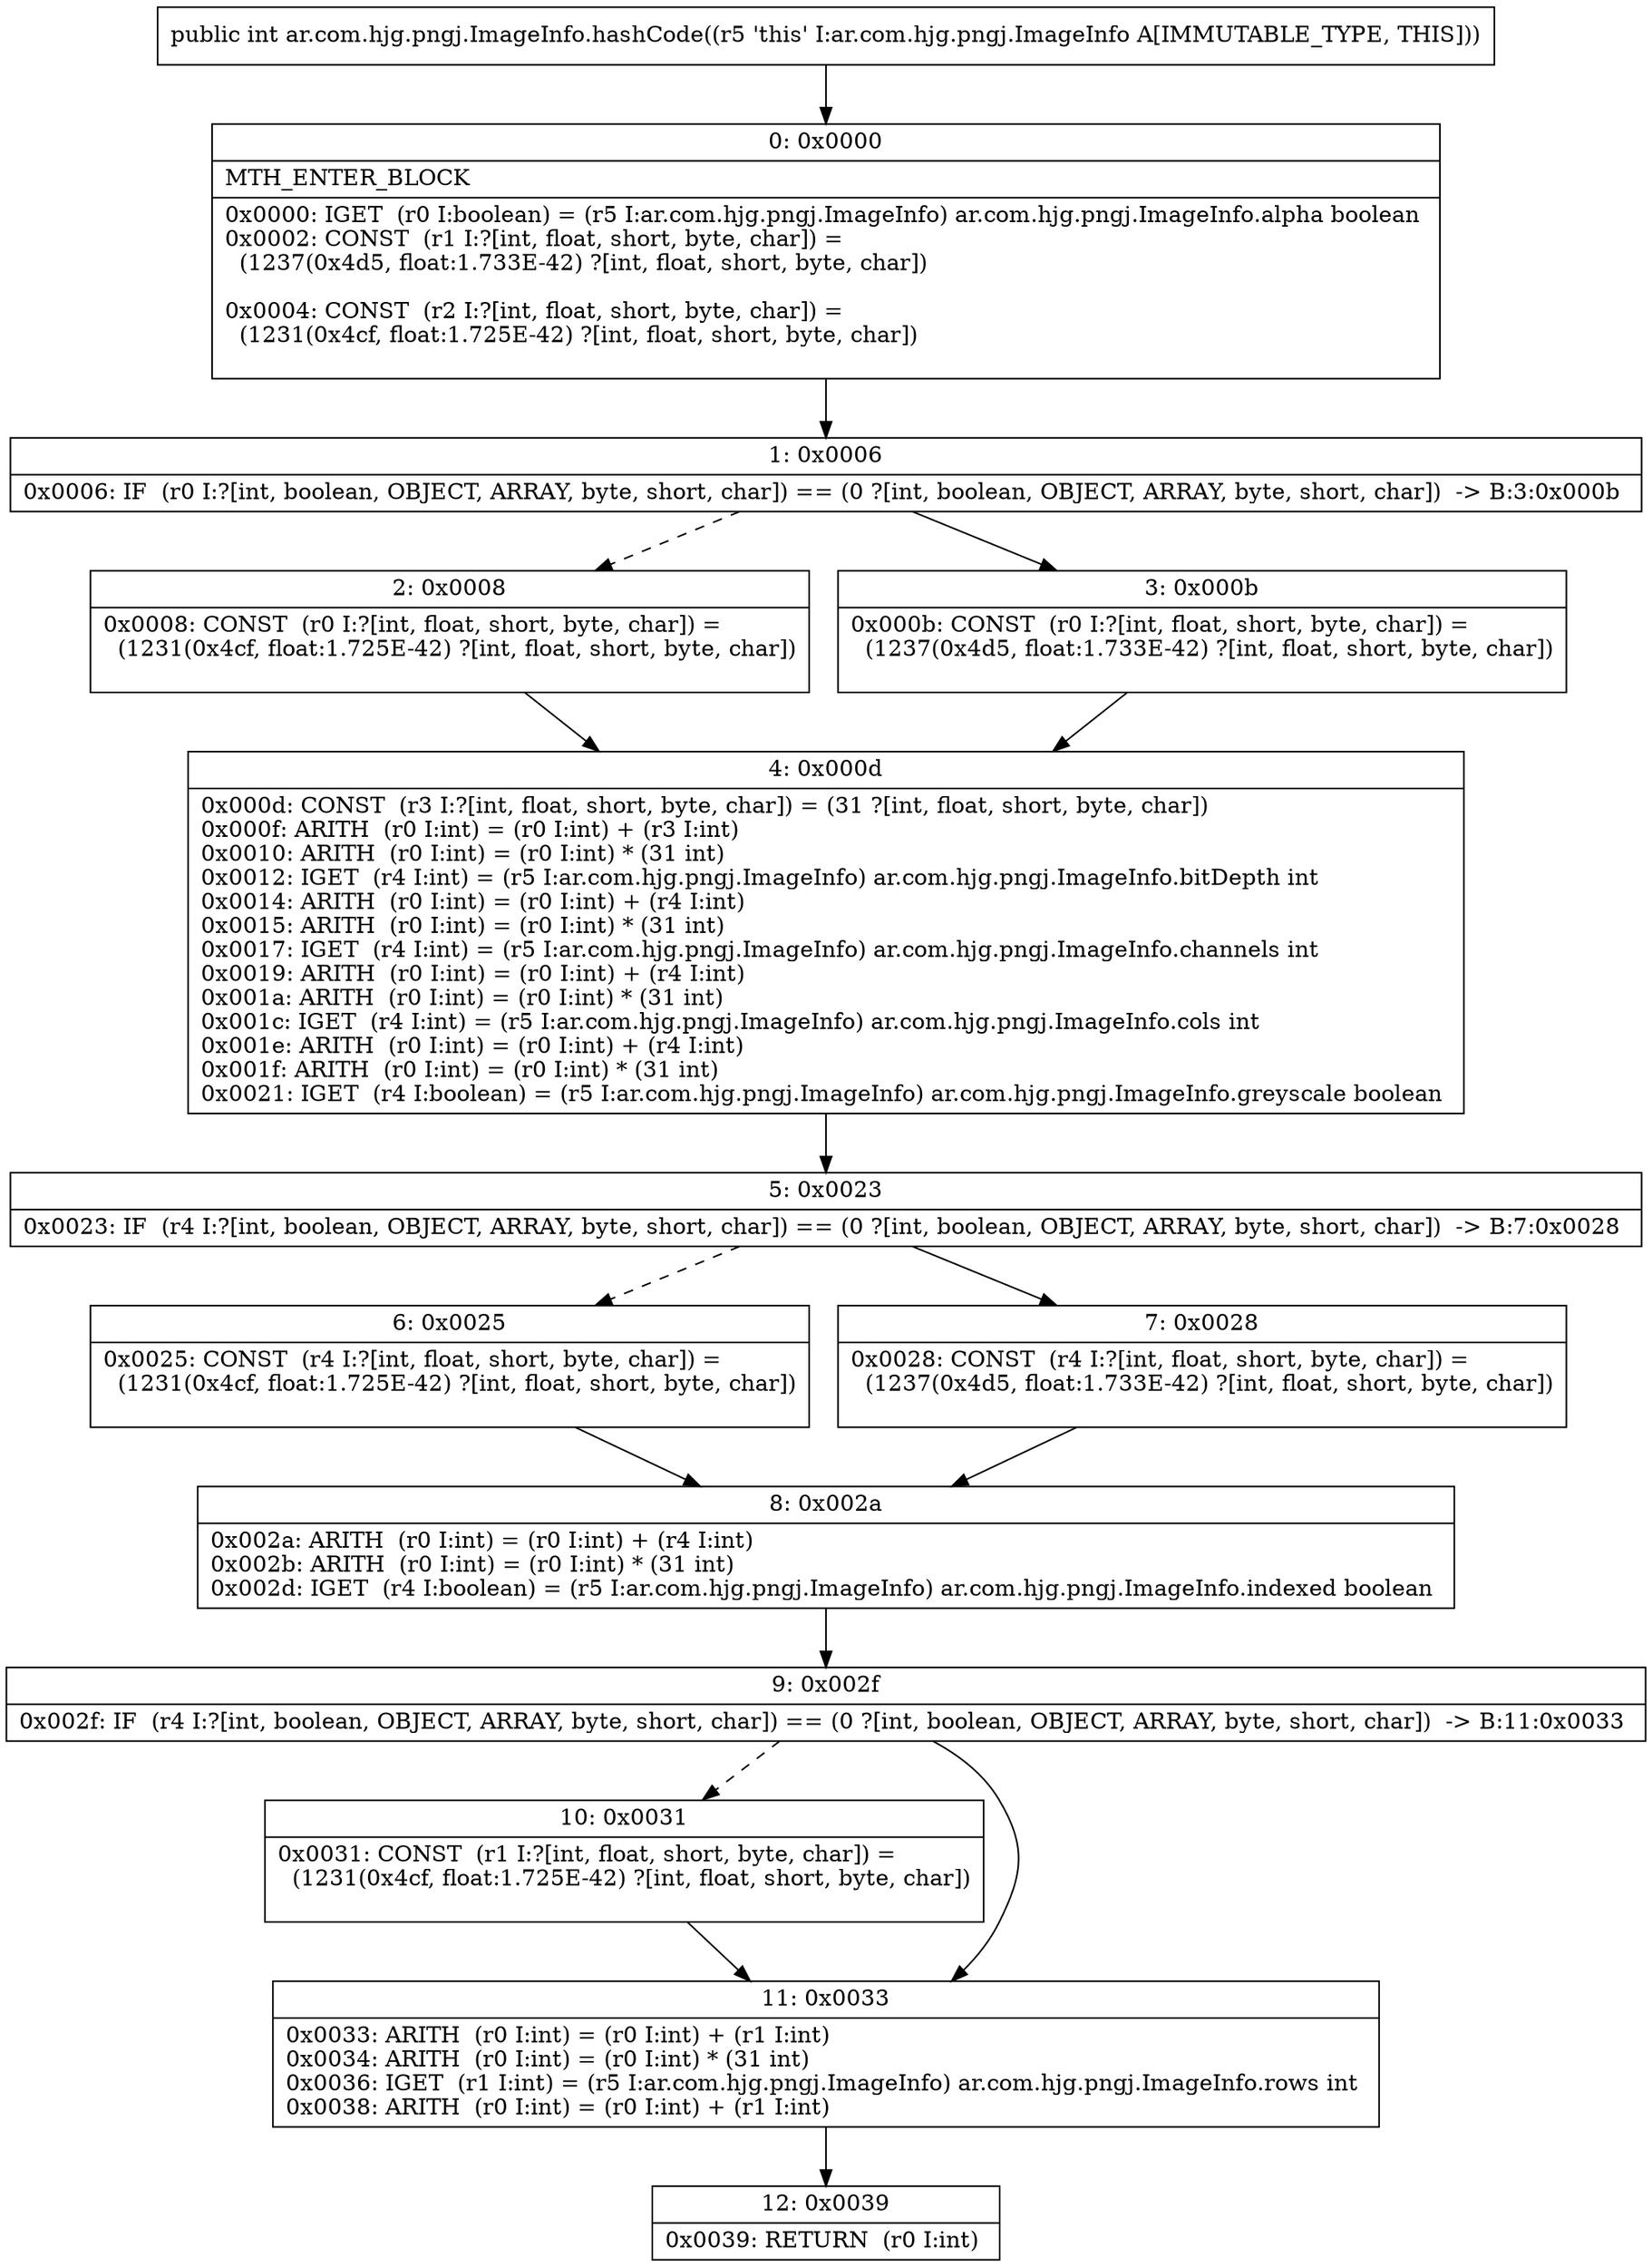 digraph "CFG forar.com.hjg.pngj.ImageInfo.hashCode()I" {
Node_0 [shape=record,label="{0\:\ 0x0000|MTH_ENTER_BLOCK\l|0x0000: IGET  (r0 I:boolean) = (r5 I:ar.com.hjg.pngj.ImageInfo) ar.com.hjg.pngj.ImageInfo.alpha boolean \l0x0002: CONST  (r1 I:?[int, float, short, byte, char]) = \l  (1237(0x4d5, float:1.733E\-42) ?[int, float, short, byte, char])\l \l0x0004: CONST  (r2 I:?[int, float, short, byte, char]) = \l  (1231(0x4cf, float:1.725E\-42) ?[int, float, short, byte, char])\l \l}"];
Node_1 [shape=record,label="{1\:\ 0x0006|0x0006: IF  (r0 I:?[int, boolean, OBJECT, ARRAY, byte, short, char]) == (0 ?[int, boolean, OBJECT, ARRAY, byte, short, char])  \-\> B:3:0x000b \l}"];
Node_2 [shape=record,label="{2\:\ 0x0008|0x0008: CONST  (r0 I:?[int, float, short, byte, char]) = \l  (1231(0x4cf, float:1.725E\-42) ?[int, float, short, byte, char])\l \l}"];
Node_3 [shape=record,label="{3\:\ 0x000b|0x000b: CONST  (r0 I:?[int, float, short, byte, char]) = \l  (1237(0x4d5, float:1.733E\-42) ?[int, float, short, byte, char])\l \l}"];
Node_4 [shape=record,label="{4\:\ 0x000d|0x000d: CONST  (r3 I:?[int, float, short, byte, char]) = (31 ?[int, float, short, byte, char]) \l0x000f: ARITH  (r0 I:int) = (r0 I:int) + (r3 I:int) \l0x0010: ARITH  (r0 I:int) = (r0 I:int) * (31 int) \l0x0012: IGET  (r4 I:int) = (r5 I:ar.com.hjg.pngj.ImageInfo) ar.com.hjg.pngj.ImageInfo.bitDepth int \l0x0014: ARITH  (r0 I:int) = (r0 I:int) + (r4 I:int) \l0x0015: ARITH  (r0 I:int) = (r0 I:int) * (31 int) \l0x0017: IGET  (r4 I:int) = (r5 I:ar.com.hjg.pngj.ImageInfo) ar.com.hjg.pngj.ImageInfo.channels int \l0x0019: ARITH  (r0 I:int) = (r0 I:int) + (r4 I:int) \l0x001a: ARITH  (r0 I:int) = (r0 I:int) * (31 int) \l0x001c: IGET  (r4 I:int) = (r5 I:ar.com.hjg.pngj.ImageInfo) ar.com.hjg.pngj.ImageInfo.cols int \l0x001e: ARITH  (r0 I:int) = (r0 I:int) + (r4 I:int) \l0x001f: ARITH  (r0 I:int) = (r0 I:int) * (31 int) \l0x0021: IGET  (r4 I:boolean) = (r5 I:ar.com.hjg.pngj.ImageInfo) ar.com.hjg.pngj.ImageInfo.greyscale boolean \l}"];
Node_5 [shape=record,label="{5\:\ 0x0023|0x0023: IF  (r4 I:?[int, boolean, OBJECT, ARRAY, byte, short, char]) == (0 ?[int, boolean, OBJECT, ARRAY, byte, short, char])  \-\> B:7:0x0028 \l}"];
Node_6 [shape=record,label="{6\:\ 0x0025|0x0025: CONST  (r4 I:?[int, float, short, byte, char]) = \l  (1231(0x4cf, float:1.725E\-42) ?[int, float, short, byte, char])\l \l}"];
Node_7 [shape=record,label="{7\:\ 0x0028|0x0028: CONST  (r4 I:?[int, float, short, byte, char]) = \l  (1237(0x4d5, float:1.733E\-42) ?[int, float, short, byte, char])\l \l}"];
Node_8 [shape=record,label="{8\:\ 0x002a|0x002a: ARITH  (r0 I:int) = (r0 I:int) + (r4 I:int) \l0x002b: ARITH  (r0 I:int) = (r0 I:int) * (31 int) \l0x002d: IGET  (r4 I:boolean) = (r5 I:ar.com.hjg.pngj.ImageInfo) ar.com.hjg.pngj.ImageInfo.indexed boolean \l}"];
Node_9 [shape=record,label="{9\:\ 0x002f|0x002f: IF  (r4 I:?[int, boolean, OBJECT, ARRAY, byte, short, char]) == (0 ?[int, boolean, OBJECT, ARRAY, byte, short, char])  \-\> B:11:0x0033 \l}"];
Node_10 [shape=record,label="{10\:\ 0x0031|0x0031: CONST  (r1 I:?[int, float, short, byte, char]) = \l  (1231(0x4cf, float:1.725E\-42) ?[int, float, short, byte, char])\l \l}"];
Node_11 [shape=record,label="{11\:\ 0x0033|0x0033: ARITH  (r0 I:int) = (r0 I:int) + (r1 I:int) \l0x0034: ARITH  (r0 I:int) = (r0 I:int) * (31 int) \l0x0036: IGET  (r1 I:int) = (r5 I:ar.com.hjg.pngj.ImageInfo) ar.com.hjg.pngj.ImageInfo.rows int \l0x0038: ARITH  (r0 I:int) = (r0 I:int) + (r1 I:int) \l}"];
Node_12 [shape=record,label="{12\:\ 0x0039|0x0039: RETURN  (r0 I:int) \l}"];
MethodNode[shape=record,label="{public int ar.com.hjg.pngj.ImageInfo.hashCode((r5 'this' I:ar.com.hjg.pngj.ImageInfo A[IMMUTABLE_TYPE, THIS])) }"];
MethodNode -> Node_0;
Node_0 -> Node_1;
Node_1 -> Node_2[style=dashed];
Node_1 -> Node_3;
Node_2 -> Node_4;
Node_3 -> Node_4;
Node_4 -> Node_5;
Node_5 -> Node_6[style=dashed];
Node_5 -> Node_7;
Node_6 -> Node_8;
Node_7 -> Node_8;
Node_8 -> Node_9;
Node_9 -> Node_10[style=dashed];
Node_9 -> Node_11;
Node_10 -> Node_11;
Node_11 -> Node_12;
}

